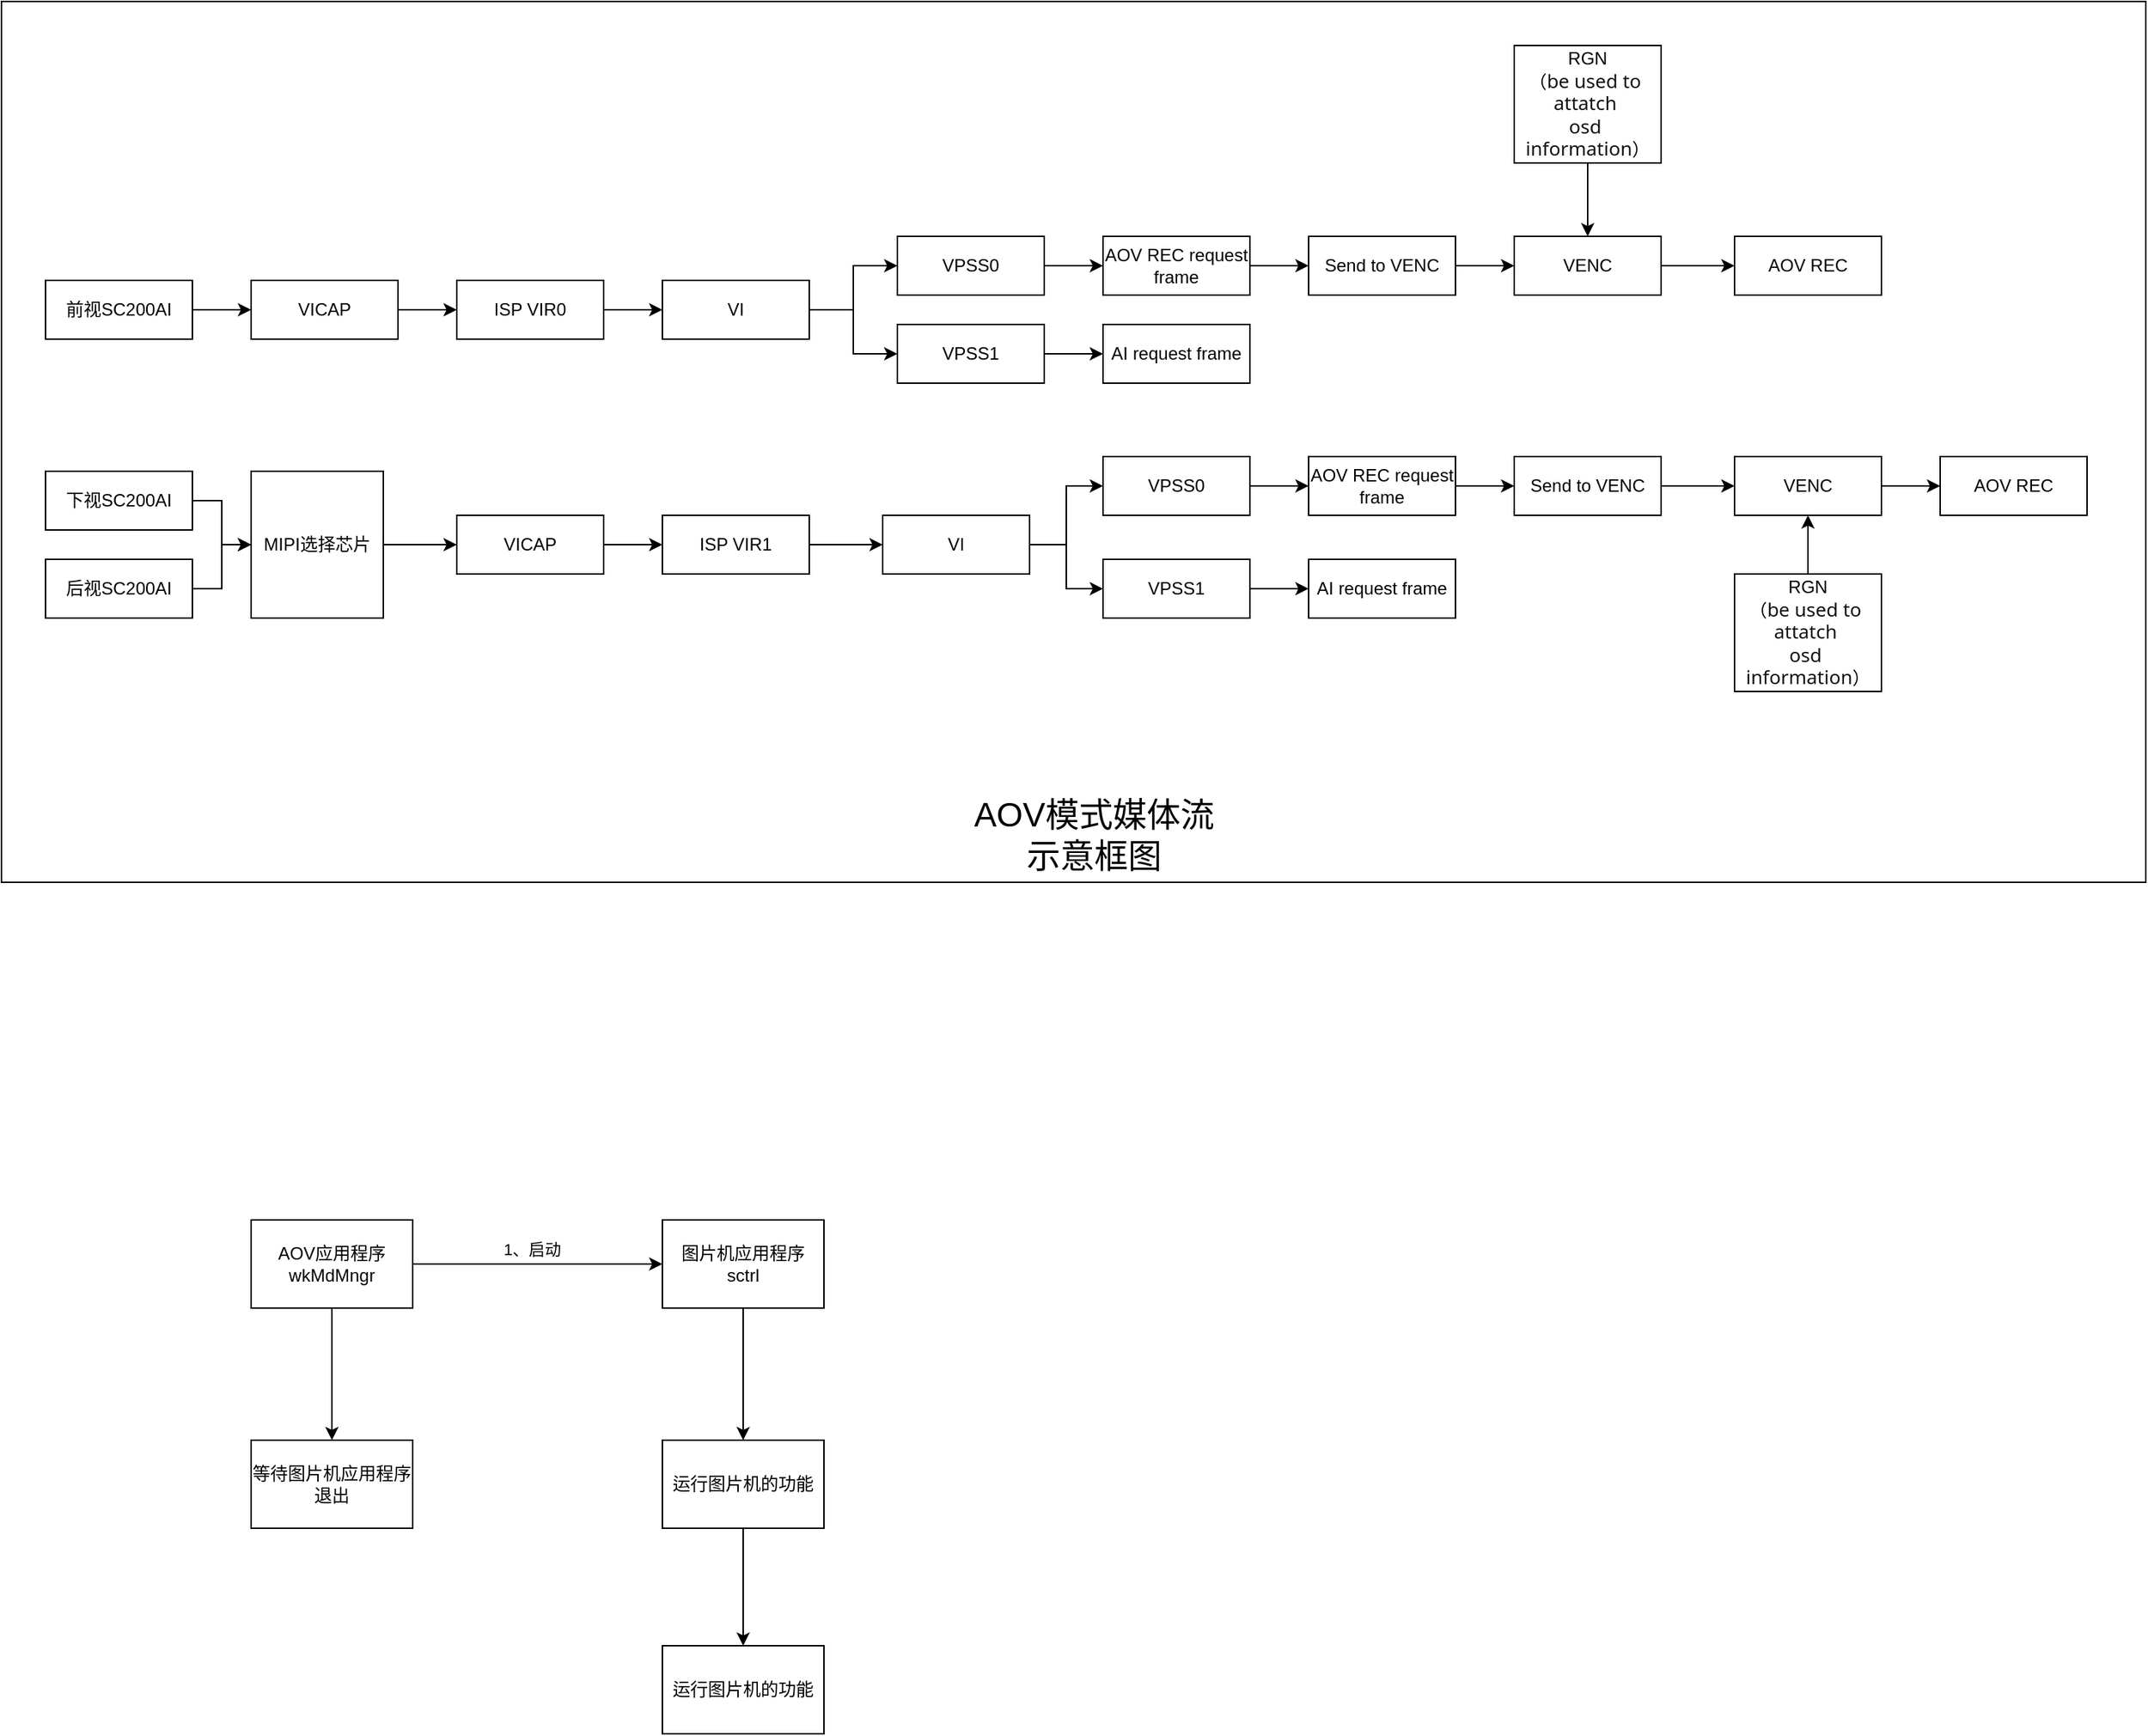 <mxfile version="26.2.13">
  <diagram name="第 1 页" id="vm0noQgoKaf7Ory5WyCI">
    <mxGraphModel dx="676" dy="358" grid="1" gridSize="10" guides="1" tooltips="1" connect="1" arrows="1" fold="1" page="1" pageScale="1" pageWidth="827" pageHeight="1169" math="0" shadow="0">
      <root>
        <mxCell id="0" />
        <mxCell id="1" parent="0" />
        <mxCell id="FK6g6sYqLbhLBO1SA9hJ-79" value="" style="rounded=0;whiteSpace=wrap;html=1;" vertex="1" parent="1">
          <mxGeometry x="170" y="20" width="1460" height="600" as="geometry" />
        </mxCell>
        <mxCell id="FK6g6sYqLbhLBO1SA9hJ-13" value="" style="edgeStyle=orthogonalEdgeStyle;rounded=0;orthogonalLoop=1;jettySize=auto;html=1;" edge="1" parent="1" source="FK6g6sYqLbhLBO1SA9hJ-1" target="FK6g6sYqLbhLBO1SA9hJ-12">
          <mxGeometry relative="1" as="geometry" />
        </mxCell>
        <mxCell id="FK6g6sYqLbhLBO1SA9hJ-1" value="前视SC200AI" style="rounded=0;whiteSpace=wrap;html=1;" vertex="1" parent="1">
          <mxGeometry x="200" y="210" width="100" height="40" as="geometry" />
        </mxCell>
        <mxCell id="FK6g6sYqLbhLBO1SA9hJ-6" value="" style="edgeStyle=orthogonalEdgeStyle;rounded=0;orthogonalLoop=1;jettySize=auto;html=1;" edge="1" parent="1" source="FK6g6sYqLbhLBO1SA9hJ-4" target="FK6g6sYqLbhLBO1SA9hJ-5">
          <mxGeometry relative="1" as="geometry" />
        </mxCell>
        <mxCell id="FK6g6sYqLbhLBO1SA9hJ-4" value="下视SC200AI" style="rounded=0;whiteSpace=wrap;html=1;" vertex="1" parent="1">
          <mxGeometry x="200" y="340" width="100" height="40" as="geometry" />
        </mxCell>
        <mxCell id="FK6g6sYqLbhLBO1SA9hJ-78" value="" style="edgeStyle=orthogonalEdgeStyle;rounded=0;orthogonalLoop=1;jettySize=auto;html=1;" edge="1" parent="1" source="FK6g6sYqLbhLBO1SA9hJ-5" target="FK6g6sYqLbhLBO1SA9hJ-16">
          <mxGeometry relative="1" as="geometry" />
        </mxCell>
        <mxCell id="FK6g6sYqLbhLBO1SA9hJ-5" value="MIPI选择芯片" style="rounded=0;whiteSpace=wrap;html=1;" vertex="1" parent="1">
          <mxGeometry x="340" y="340" width="90" height="100" as="geometry" />
        </mxCell>
        <mxCell id="FK6g6sYqLbhLBO1SA9hJ-9" value="" style="edgeStyle=orthogonalEdgeStyle;rounded=0;orthogonalLoop=1;jettySize=auto;html=1;entryX=0;entryY=0.5;entryDx=0;entryDy=0;" edge="1" parent="1" source="FK6g6sYqLbhLBO1SA9hJ-7" target="FK6g6sYqLbhLBO1SA9hJ-5">
          <mxGeometry relative="1" as="geometry">
            <mxPoint x="380" y="430" as="targetPoint" />
          </mxGeometry>
        </mxCell>
        <mxCell id="FK6g6sYqLbhLBO1SA9hJ-7" value="后视SC200AI" style="rounded=0;whiteSpace=wrap;html=1;" vertex="1" parent="1">
          <mxGeometry x="200" y="400" width="100" height="40" as="geometry" />
        </mxCell>
        <mxCell id="FK6g6sYqLbhLBO1SA9hJ-15" value="" style="edgeStyle=orthogonalEdgeStyle;rounded=0;orthogonalLoop=1;jettySize=auto;html=1;" edge="1" parent="1" source="FK6g6sYqLbhLBO1SA9hJ-12" target="FK6g6sYqLbhLBO1SA9hJ-14">
          <mxGeometry relative="1" as="geometry" />
        </mxCell>
        <mxCell id="FK6g6sYqLbhLBO1SA9hJ-12" value="VICAP" style="whiteSpace=wrap;html=1;rounded=0;" vertex="1" parent="1">
          <mxGeometry x="340" y="210" width="100" height="40" as="geometry" />
        </mxCell>
        <mxCell id="FK6g6sYqLbhLBO1SA9hJ-22" value="" style="edgeStyle=orthogonalEdgeStyle;rounded=0;orthogonalLoop=1;jettySize=auto;html=1;" edge="1" parent="1" source="FK6g6sYqLbhLBO1SA9hJ-14" target="FK6g6sYqLbhLBO1SA9hJ-21">
          <mxGeometry relative="1" as="geometry" />
        </mxCell>
        <mxCell id="FK6g6sYqLbhLBO1SA9hJ-14" value="ISP VIR0" style="whiteSpace=wrap;html=1;rounded=0;" vertex="1" parent="1">
          <mxGeometry x="480" y="210" width="100" height="40" as="geometry" />
        </mxCell>
        <mxCell id="FK6g6sYqLbhLBO1SA9hJ-20" value="" style="edgeStyle=orthogonalEdgeStyle;rounded=0;orthogonalLoop=1;jettySize=auto;html=1;" edge="1" parent="1" source="FK6g6sYqLbhLBO1SA9hJ-16" target="FK6g6sYqLbhLBO1SA9hJ-19">
          <mxGeometry relative="1" as="geometry" />
        </mxCell>
        <mxCell id="FK6g6sYqLbhLBO1SA9hJ-16" value="VICAP" style="whiteSpace=wrap;html=1;rounded=0;" vertex="1" parent="1">
          <mxGeometry x="480" y="370" width="100" height="40" as="geometry" />
        </mxCell>
        <mxCell id="FK6g6sYqLbhLBO1SA9hJ-28" value="" style="edgeStyle=orthogonalEdgeStyle;rounded=0;orthogonalLoop=1;jettySize=auto;html=1;" edge="1" parent="1" source="FK6g6sYqLbhLBO1SA9hJ-19" target="FK6g6sYqLbhLBO1SA9hJ-27">
          <mxGeometry relative="1" as="geometry" />
        </mxCell>
        <mxCell id="FK6g6sYqLbhLBO1SA9hJ-19" value="ISP VIR1" style="whiteSpace=wrap;html=1;rounded=0;" vertex="1" parent="1">
          <mxGeometry x="620" y="370" width="100" height="40" as="geometry" />
        </mxCell>
        <mxCell id="FK6g6sYqLbhLBO1SA9hJ-24" value="" style="edgeStyle=orthogonalEdgeStyle;rounded=0;orthogonalLoop=1;jettySize=auto;html=1;" edge="1" parent="1" source="FK6g6sYqLbhLBO1SA9hJ-21" target="FK6g6sYqLbhLBO1SA9hJ-23">
          <mxGeometry relative="1" as="geometry" />
        </mxCell>
        <mxCell id="FK6g6sYqLbhLBO1SA9hJ-26" value="" style="edgeStyle=orthogonalEdgeStyle;rounded=0;orthogonalLoop=1;jettySize=auto;html=1;" edge="1" parent="1" source="FK6g6sYqLbhLBO1SA9hJ-21" target="FK6g6sYqLbhLBO1SA9hJ-25">
          <mxGeometry relative="1" as="geometry" />
        </mxCell>
        <mxCell id="FK6g6sYqLbhLBO1SA9hJ-21" value="VI" style="whiteSpace=wrap;html=1;rounded=0;" vertex="1" parent="1">
          <mxGeometry x="620" y="210" width="100" height="40" as="geometry" />
        </mxCell>
        <mxCell id="FK6g6sYqLbhLBO1SA9hJ-46" value="" style="edgeStyle=orthogonalEdgeStyle;rounded=0;orthogonalLoop=1;jettySize=auto;html=1;" edge="1" parent="1" source="FK6g6sYqLbhLBO1SA9hJ-23" target="FK6g6sYqLbhLBO1SA9hJ-45">
          <mxGeometry relative="1" as="geometry" />
        </mxCell>
        <mxCell id="FK6g6sYqLbhLBO1SA9hJ-23" value="VPSS0" style="whiteSpace=wrap;html=1;rounded=0;" vertex="1" parent="1">
          <mxGeometry x="780" y="180" width="100" height="40" as="geometry" />
        </mxCell>
        <mxCell id="FK6g6sYqLbhLBO1SA9hJ-52" value="" style="edgeStyle=orthogonalEdgeStyle;rounded=0;orthogonalLoop=1;jettySize=auto;html=1;" edge="1" parent="1" source="FK6g6sYqLbhLBO1SA9hJ-25" target="FK6g6sYqLbhLBO1SA9hJ-51">
          <mxGeometry relative="1" as="geometry" />
        </mxCell>
        <mxCell id="FK6g6sYqLbhLBO1SA9hJ-25" value="VPSS1" style="whiteSpace=wrap;html=1;rounded=0;" vertex="1" parent="1">
          <mxGeometry x="780" y="240" width="100" height="40" as="geometry" />
        </mxCell>
        <mxCell id="FK6g6sYqLbhLBO1SA9hJ-30" value="" style="edgeStyle=orthogonalEdgeStyle;rounded=0;orthogonalLoop=1;jettySize=auto;html=1;" edge="1" parent="1" source="FK6g6sYqLbhLBO1SA9hJ-27" target="FK6g6sYqLbhLBO1SA9hJ-29">
          <mxGeometry relative="1" as="geometry" />
        </mxCell>
        <mxCell id="FK6g6sYqLbhLBO1SA9hJ-32" value="" style="edgeStyle=orthogonalEdgeStyle;rounded=0;orthogonalLoop=1;jettySize=auto;html=1;" edge="1" parent="1" source="FK6g6sYqLbhLBO1SA9hJ-27" target="FK6g6sYqLbhLBO1SA9hJ-31">
          <mxGeometry relative="1" as="geometry" />
        </mxCell>
        <mxCell id="FK6g6sYqLbhLBO1SA9hJ-27" value="VI" style="whiteSpace=wrap;html=1;rounded=0;" vertex="1" parent="1">
          <mxGeometry x="770" y="370" width="100" height="40" as="geometry" />
        </mxCell>
        <mxCell id="FK6g6sYqLbhLBO1SA9hJ-29" value="VPSS0" style="whiteSpace=wrap;html=1;rounded=0;" vertex="1" parent="1">
          <mxGeometry x="920" y="330" width="100" height="40" as="geometry" />
        </mxCell>
        <mxCell id="FK6g6sYqLbhLBO1SA9hJ-77" value="" style="edgeStyle=orthogonalEdgeStyle;rounded=0;orthogonalLoop=1;jettySize=auto;html=1;" edge="1" parent="1" source="FK6g6sYqLbhLBO1SA9hJ-31" target="FK6g6sYqLbhLBO1SA9hJ-76">
          <mxGeometry relative="1" as="geometry" />
        </mxCell>
        <mxCell id="FK6g6sYqLbhLBO1SA9hJ-31" value="VPSS1" style="whiteSpace=wrap;html=1;rounded=0;" vertex="1" parent="1">
          <mxGeometry x="920" y="400" width="100" height="40" as="geometry" />
        </mxCell>
        <mxCell id="FK6g6sYqLbhLBO1SA9hJ-54" value="" style="edgeStyle=orthogonalEdgeStyle;rounded=0;orthogonalLoop=1;jettySize=auto;html=1;" edge="1" parent="1" source="FK6g6sYqLbhLBO1SA9hJ-33" target="FK6g6sYqLbhLBO1SA9hJ-53">
          <mxGeometry relative="1" as="geometry" />
        </mxCell>
        <mxCell id="FK6g6sYqLbhLBO1SA9hJ-33" value="VENC" style="whiteSpace=wrap;html=1;rounded=0;" vertex="1" parent="1">
          <mxGeometry x="1200" y="180" width="100" height="40" as="geometry" />
        </mxCell>
        <mxCell id="FK6g6sYqLbhLBO1SA9hJ-37" value="" style="edgeStyle=orthogonalEdgeStyle;rounded=0;orthogonalLoop=1;jettySize=auto;html=1;" edge="1" parent="1" source="FK6g6sYqLbhLBO1SA9hJ-35" target="FK6g6sYqLbhLBO1SA9hJ-33">
          <mxGeometry relative="1" as="geometry" />
        </mxCell>
        <mxCell id="FK6g6sYqLbhLBO1SA9hJ-35" value="RGN（&lt;span style=&quot;color: rgb(16, 18, 20); font-family: &amp;quot;PingFang SC&amp;quot;, &amp;quot;Segoe UI&amp;quot;, Arial, &amp;quot;Microsoft YaHei&amp;quot;, 微软雅黑, 宋体, &amp;quot;Malgun Gothic&amp;quot;, sans-serif; font-variant-ligatures: none; text-align: start; white-space: pre; background-color: rgb(255, 255, 255);&quot;&gt;&lt;font style=&quot;font-size: 13px;&quot;&gt;be used to &lt;/font&gt;&lt;/span&gt;&lt;div&gt;&lt;span style=&quot;color: rgb(16, 18, 20); font-family: &amp;quot;PingFang SC&amp;quot;, &amp;quot;Segoe UI&amp;quot;, Arial, &amp;quot;Microsoft YaHei&amp;quot;, 微软雅黑, 宋体, &amp;quot;Malgun Gothic&amp;quot;, sans-serif; font-variant-ligatures: none; text-align: start; white-space: pre; background-color: rgb(255, 255, 255);&quot;&gt;&lt;font style=&quot;font-size: 13px;&quot;&gt;attatch &lt;/font&gt;&lt;/span&gt;&lt;/div&gt;&lt;div&gt;&lt;span style=&quot;color: rgb(16, 18, 20); font-family: &amp;quot;PingFang SC&amp;quot;, &amp;quot;Segoe UI&amp;quot;, Arial, &amp;quot;Microsoft YaHei&amp;quot;, 微软雅黑, 宋体, &amp;quot;Malgun Gothic&amp;quot;, sans-serif; font-variant-ligatures: none; text-align: start; white-space: pre; background-color: rgb(255, 255, 255);&quot;&gt;&lt;font style=&quot;font-size: 13px;&quot;&gt;osd &lt;/font&gt;&lt;/span&gt;&lt;/div&gt;&lt;div&gt;&lt;span style=&quot;color: rgb(16, 18, 20); font-family: &amp;quot;PingFang SC&amp;quot;, &amp;quot;Segoe UI&amp;quot;, Arial, &amp;quot;Microsoft YaHei&amp;quot;, 微软雅黑, 宋体, &amp;quot;Malgun Gothic&amp;quot;, sans-serif; font-variant-ligatures: none; text-align: start; white-space: pre; background-color: rgb(255, 255, 255);&quot;&gt;&lt;font style=&quot;font-size: 13px;&quot;&gt;information&lt;/font&gt;&lt;/span&gt;）&lt;/div&gt;" style="whiteSpace=wrap;html=1;rounded=0;" vertex="1" parent="1">
          <mxGeometry x="1200" y="50" width="100" height="80" as="geometry" />
        </mxCell>
        <mxCell id="FK6g6sYqLbhLBO1SA9hJ-48" value="" style="edgeStyle=orthogonalEdgeStyle;rounded=0;orthogonalLoop=1;jettySize=auto;html=1;" edge="1" parent="1" source="FK6g6sYqLbhLBO1SA9hJ-45" target="FK6g6sYqLbhLBO1SA9hJ-47">
          <mxGeometry relative="1" as="geometry" />
        </mxCell>
        <mxCell id="FK6g6sYqLbhLBO1SA9hJ-45" value="AOV REC request frame" style="whiteSpace=wrap;html=1;rounded=0;" vertex="1" parent="1">
          <mxGeometry x="920" y="180" width="100" height="40" as="geometry" />
        </mxCell>
        <mxCell id="FK6g6sYqLbhLBO1SA9hJ-50" value="" style="edgeStyle=orthogonalEdgeStyle;rounded=0;orthogonalLoop=1;jettySize=auto;html=1;" edge="1" parent="1" source="FK6g6sYqLbhLBO1SA9hJ-47" target="FK6g6sYqLbhLBO1SA9hJ-33">
          <mxGeometry relative="1" as="geometry" />
        </mxCell>
        <mxCell id="FK6g6sYqLbhLBO1SA9hJ-47" value="Send to VENC" style="whiteSpace=wrap;html=1;rounded=0;" vertex="1" parent="1">
          <mxGeometry x="1060" y="180" width="100" height="40" as="geometry" />
        </mxCell>
        <mxCell id="FK6g6sYqLbhLBO1SA9hJ-51" value="AI request frame" style="whiteSpace=wrap;html=1;rounded=0;" vertex="1" parent="1">
          <mxGeometry x="920" y="240" width="100" height="40" as="geometry" />
        </mxCell>
        <mxCell id="FK6g6sYqLbhLBO1SA9hJ-53" value="AOV REC" style="whiteSpace=wrap;html=1;rounded=0;" vertex="1" parent="1">
          <mxGeometry x="1350" y="180" width="100" height="40" as="geometry" />
        </mxCell>
        <mxCell id="FK6g6sYqLbhLBO1SA9hJ-66" value="" style="edgeStyle=orthogonalEdgeStyle;rounded=0;orthogonalLoop=1;jettySize=auto;html=1;exitX=1;exitY=0.5;exitDx=0;exitDy=0;" edge="1" parent="1" target="FK6g6sYqLbhLBO1SA9hJ-72" source="FK6g6sYqLbhLBO1SA9hJ-29">
          <mxGeometry relative="1" as="geometry">
            <mxPoint x="1160" y="350" as="sourcePoint" />
          </mxGeometry>
        </mxCell>
        <mxCell id="FK6g6sYqLbhLBO1SA9hJ-67" value="" style="edgeStyle=orthogonalEdgeStyle;rounded=0;orthogonalLoop=1;jettySize=auto;html=1;" edge="1" parent="1" source="FK6g6sYqLbhLBO1SA9hJ-68" target="FK6g6sYqLbhLBO1SA9hJ-75">
          <mxGeometry relative="1" as="geometry" />
        </mxCell>
        <mxCell id="FK6g6sYqLbhLBO1SA9hJ-68" value="VENC" style="whiteSpace=wrap;html=1;rounded=0;" vertex="1" parent="1">
          <mxGeometry x="1350" y="330" width="100" height="40" as="geometry" />
        </mxCell>
        <mxCell id="FK6g6sYqLbhLBO1SA9hJ-69" value="" style="edgeStyle=orthogonalEdgeStyle;rounded=0;orthogonalLoop=1;jettySize=auto;html=1;" edge="1" parent="1" source="FK6g6sYqLbhLBO1SA9hJ-70" target="FK6g6sYqLbhLBO1SA9hJ-68">
          <mxGeometry relative="1" as="geometry" />
        </mxCell>
        <mxCell id="FK6g6sYqLbhLBO1SA9hJ-70" value="RGN（&lt;span style=&quot;color: rgb(16, 18, 20); font-family: &amp;quot;PingFang SC&amp;quot;, &amp;quot;Segoe UI&amp;quot;, Arial, &amp;quot;Microsoft YaHei&amp;quot;, 微软雅黑, 宋体, &amp;quot;Malgun Gothic&amp;quot;, sans-serif; font-variant-ligatures: none; text-align: start; white-space: pre; background-color: rgb(255, 255, 255);&quot;&gt;&lt;font style=&quot;font-size: 13px;&quot;&gt;be used to &lt;/font&gt;&lt;/span&gt;&lt;div&gt;&lt;span style=&quot;color: rgb(16, 18, 20); font-family: &amp;quot;PingFang SC&amp;quot;, &amp;quot;Segoe UI&amp;quot;, Arial, &amp;quot;Microsoft YaHei&amp;quot;, 微软雅黑, 宋体, &amp;quot;Malgun Gothic&amp;quot;, sans-serif; font-variant-ligatures: none; text-align: start; white-space: pre; background-color: rgb(255, 255, 255);&quot;&gt;&lt;font style=&quot;font-size: 13px;&quot;&gt;attatch &lt;/font&gt;&lt;/span&gt;&lt;/div&gt;&lt;div&gt;&lt;span style=&quot;color: rgb(16, 18, 20); font-family: &amp;quot;PingFang SC&amp;quot;, &amp;quot;Segoe UI&amp;quot;, Arial, &amp;quot;Microsoft YaHei&amp;quot;, 微软雅黑, 宋体, &amp;quot;Malgun Gothic&amp;quot;, sans-serif; font-variant-ligatures: none; text-align: start; white-space: pre; background-color: rgb(255, 255, 255);&quot;&gt;&lt;font style=&quot;font-size: 13px;&quot;&gt;osd &lt;/font&gt;&lt;/span&gt;&lt;/div&gt;&lt;div&gt;&lt;span style=&quot;color: rgb(16, 18, 20); font-family: &amp;quot;PingFang SC&amp;quot;, &amp;quot;Segoe UI&amp;quot;, Arial, &amp;quot;Microsoft YaHei&amp;quot;, 微软雅黑, 宋体, &amp;quot;Malgun Gothic&amp;quot;, sans-serif; font-variant-ligatures: none; text-align: start; white-space: pre; background-color: rgb(255, 255, 255);&quot;&gt;&lt;font style=&quot;font-size: 13px;&quot;&gt;information&lt;/font&gt;&lt;/span&gt;）&lt;/div&gt;" style="whiteSpace=wrap;html=1;rounded=0;" vertex="1" parent="1">
          <mxGeometry x="1350" y="410" width="100" height="80" as="geometry" />
        </mxCell>
        <mxCell id="FK6g6sYqLbhLBO1SA9hJ-71" value="" style="edgeStyle=orthogonalEdgeStyle;rounded=0;orthogonalLoop=1;jettySize=auto;html=1;" edge="1" parent="1" source="FK6g6sYqLbhLBO1SA9hJ-72" target="FK6g6sYqLbhLBO1SA9hJ-74">
          <mxGeometry relative="1" as="geometry" />
        </mxCell>
        <mxCell id="FK6g6sYqLbhLBO1SA9hJ-72" value="AOV REC request frame" style="whiteSpace=wrap;html=1;rounded=0;" vertex="1" parent="1">
          <mxGeometry x="1060" y="330" width="100" height="40" as="geometry" />
        </mxCell>
        <mxCell id="FK6g6sYqLbhLBO1SA9hJ-73" value="" style="edgeStyle=orthogonalEdgeStyle;rounded=0;orthogonalLoop=1;jettySize=auto;html=1;" edge="1" parent="1" source="FK6g6sYqLbhLBO1SA9hJ-74" target="FK6g6sYqLbhLBO1SA9hJ-68">
          <mxGeometry relative="1" as="geometry" />
        </mxCell>
        <mxCell id="FK6g6sYqLbhLBO1SA9hJ-74" value="Send to VENC" style="whiteSpace=wrap;html=1;rounded=0;" vertex="1" parent="1">
          <mxGeometry x="1200" y="330" width="100" height="40" as="geometry" />
        </mxCell>
        <mxCell id="FK6g6sYqLbhLBO1SA9hJ-75" value="AOV REC" style="whiteSpace=wrap;html=1;rounded=0;" vertex="1" parent="1">
          <mxGeometry x="1490" y="330" width="100" height="40" as="geometry" />
        </mxCell>
        <mxCell id="FK6g6sYqLbhLBO1SA9hJ-76" value="AI request frame" style="whiteSpace=wrap;html=1;rounded=0;" vertex="1" parent="1">
          <mxGeometry x="1060" y="400" width="100" height="40" as="geometry" />
        </mxCell>
        <mxCell id="FK6g6sYqLbhLBO1SA9hJ-80" value="AOV模式媒体流示意框图" style="text;html=1;align=center;verticalAlign=middle;whiteSpace=wrap;rounded=0;fontSize=23;" vertex="1" parent="1">
          <mxGeometry x="827" y="560" width="174" height="55" as="geometry" />
        </mxCell>
        <mxCell id="FK6g6sYqLbhLBO1SA9hJ-86" value="" style="edgeStyle=orthogonalEdgeStyle;rounded=0;orthogonalLoop=1;jettySize=auto;html=1;" edge="1" parent="1" source="FK6g6sYqLbhLBO1SA9hJ-81" target="FK6g6sYqLbhLBO1SA9hJ-85">
          <mxGeometry relative="1" as="geometry" />
        </mxCell>
        <mxCell id="FK6g6sYqLbhLBO1SA9hJ-81" value="图片机应用程序&lt;div&gt;sctrl&lt;/div&gt;" style="rounded=0;whiteSpace=wrap;html=1;" vertex="1" parent="1">
          <mxGeometry x="620" y="850" width="110" height="60" as="geometry" />
        </mxCell>
        <mxCell id="FK6g6sYqLbhLBO1SA9hJ-84" value="" style="edgeStyle=orthogonalEdgeStyle;rounded=0;orthogonalLoop=1;jettySize=auto;html=1;" edge="1" parent="1" source="FK6g6sYqLbhLBO1SA9hJ-82" target="FK6g6sYqLbhLBO1SA9hJ-83">
          <mxGeometry relative="1" as="geometry" />
        </mxCell>
        <mxCell id="FK6g6sYqLbhLBO1SA9hJ-87" value="" style="edgeStyle=orthogonalEdgeStyle;rounded=0;orthogonalLoop=1;jettySize=auto;html=1;" edge="1" parent="1" source="FK6g6sYqLbhLBO1SA9hJ-82" target="FK6g6sYqLbhLBO1SA9hJ-81">
          <mxGeometry relative="1" as="geometry" />
        </mxCell>
        <mxCell id="FK6g6sYqLbhLBO1SA9hJ-88" value="1、启动" style="edgeLabel;html=1;align=center;verticalAlign=middle;resizable=0;points=[];" vertex="1" connectable="0" parent="FK6g6sYqLbhLBO1SA9hJ-87">
          <mxGeometry x="-0.067" y="1" relative="1" as="geometry">
            <mxPoint x="1" y="-9" as="offset" />
          </mxGeometry>
        </mxCell>
        <mxCell id="FK6g6sYqLbhLBO1SA9hJ-82" value="AOV应用程序wkMdMngr" style="rounded=0;whiteSpace=wrap;html=1;" vertex="1" parent="1">
          <mxGeometry x="340" y="850" width="110" height="60" as="geometry" />
        </mxCell>
        <mxCell id="FK6g6sYqLbhLBO1SA9hJ-83" value="等待图片机应用程序退出" style="rounded=0;whiteSpace=wrap;html=1;" vertex="1" parent="1">
          <mxGeometry x="340" y="1000" width="110" height="60" as="geometry" />
        </mxCell>
        <mxCell id="FK6g6sYqLbhLBO1SA9hJ-90" value="" style="edgeStyle=orthogonalEdgeStyle;rounded=0;orthogonalLoop=1;jettySize=auto;html=1;" edge="1" parent="1" source="FK6g6sYqLbhLBO1SA9hJ-85" target="FK6g6sYqLbhLBO1SA9hJ-89">
          <mxGeometry relative="1" as="geometry" />
        </mxCell>
        <mxCell id="FK6g6sYqLbhLBO1SA9hJ-85" value="运行图片机的功能" style="rounded=0;whiteSpace=wrap;html=1;" vertex="1" parent="1">
          <mxGeometry x="620" y="1000" width="110" height="60" as="geometry" />
        </mxCell>
        <mxCell id="FK6g6sYqLbhLBO1SA9hJ-89" value="运行图片机的功能" style="rounded=0;whiteSpace=wrap;html=1;" vertex="1" parent="1">
          <mxGeometry x="620" y="1140" width="110" height="60" as="geometry" />
        </mxCell>
      </root>
    </mxGraphModel>
  </diagram>
</mxfile>
